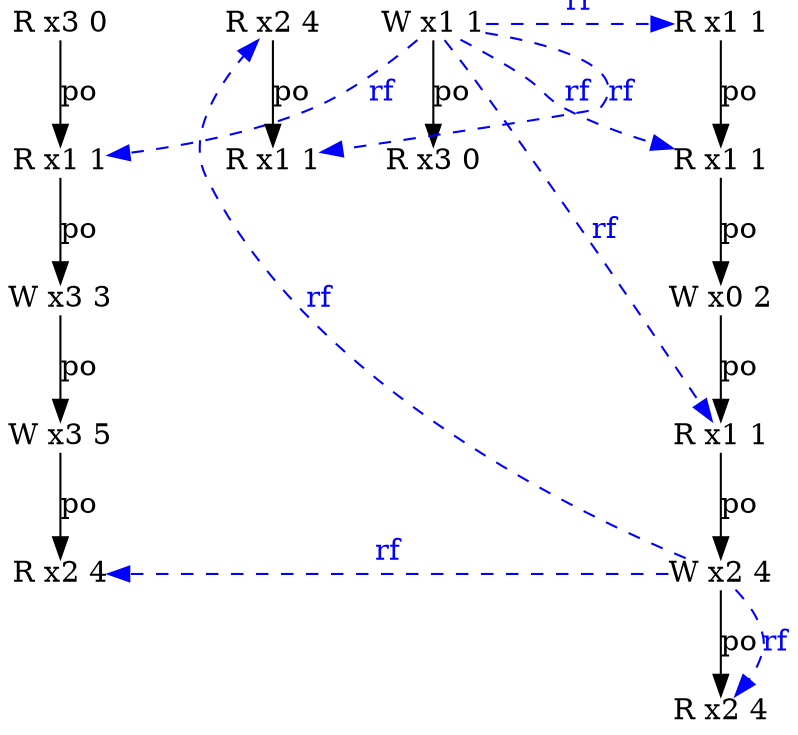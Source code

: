 digraph g {
  n1_0 [type=R,loc=3,th=1,idx=0,label="R x3 0",pos="1,0!",shape=plain];
  n1_3 [type=W,loc=3,th=1,idx=3,label="W x3 5",pos="1,-3!",shape=plain];
  n1_1 [type=R,loc=1,th=1,idx=1,label="R x1 1",pos="1,-1!",shape=plain];
  n1_2 [type=W,loc=3,th=1,idx=2,label="W x3 3",pos="1,-2!",shape=plain];
  n3_4 [type=W,loc=2,th=3,idx=4,label="W x2 4",pos="3,-4!",shape=plain];
  n3_2 [type=W,loc=0,th=3,idx=2,label="W x0 2",pos="3,-2!",shape=plain];
  n3_5 [type=R,loc=2,th=3,idx=5,label="R x2 4",pos="3,-5!",shape=plain];
  n1_4 [type=R,loc=2,th=1,idx=4,label="R x2 4",pos="1,-4!",shape=plain];
  n3_0 [type=R,loc=1,th=3,idx=0,label="R x1 1",pos="3,0!",shape=plain];
  n2_1 [type=R,loc=3,th=2,idx=1,label="R x3 0",pos="2,-1!",shape=plain];
  n2_0 [type=W,loc=1,th=2,idx=0,label="W x1 1",pos="2,0!",shape=plain];
  n3_3 [type=R,loc=1,th=3,idx=3,label="R x1 1",pos="3,-3!",shape=plain];
  n3_1 [type=R,loc=1,th=3,idx=1,label="R x1 1",pos="3,-1!",shape=plain];
  n0_0 [type=R,loc=2,th=0,idx=0,label="R x2 4",pos="0,0!",shape=plain];
  n0_1 [type=R,loc=1,th=0,idx=1,label="R x1 1",pos="0,-1!",shape=plain];
  n3_0 -> n3_1 [label="po"];
  n0_0 -> n0_1 [label="po"];
  n1_0 -> n1_1 [label="po"];
  n3_4 -> n3_5 [label="po"];
  n3_1 -> n3_2 [label="po"];
  n1_3 -> n1_4 [label="po"];
  n3_3 -> n3_4 [label="po"];
  n2_0 -> n2_1 [label="po"];
  n3_2 -> n3_3 [label="po"];
  n1_2 -> n1_3 [label="po"];
  n1_1 -> n1_2 [label="po"];
  n2_0 -> n3_1 [from_th=2,to_th=3,from_idx=0,to_idx=1,constraint=false,style=dashed,label="rf",fontcolor=blue,color=blue];
  n2_0 -> n0_1 [from_th=2,to_th=0,from_idx=0,to_idx=1,constraint=false,style=dashed,label="rf",fontcolor=blue,color=blue];
  n2_0 -> n3_3 [from_th=2,to_th=3,from_idx=0,to_idx=3,constraint=false,style=dashed,label="rf",fontcolor=blue,color=blue];
  n3_4 -> n3_5 [from_th=3,to_th=3,from_idx=4,to_idx=5,constraint=false,style=dashed,label="rf",fontcolor=blue,color=blue];
  n3_4 -> n1_4 [from_th=3,to_th=1,from_idx=4,to_idx=4,constraint=false,style=dashed,label="rf",fontcolor=blue,color=blue];
  n2_0 -> n1_1 [from_th=2,to_th=1,from_idx=0,to_idx=1,constraint=false,style=dashed,label="rf",fontcolor=blue,color=blue];
  n2_0 -> n3_0 [from_th=2,to_th=3,from_idx=0,to_idx=0,constraint=false,style=dashed,label="rf",fontcolor=blue,color=blue];
  n3_4 -> n0_0 [from_th=3,to_th=0,from_idx=4,to_idx=0,constraint=false,style=dashed,label="rf",fontcolor=blue,color=blue];
}
